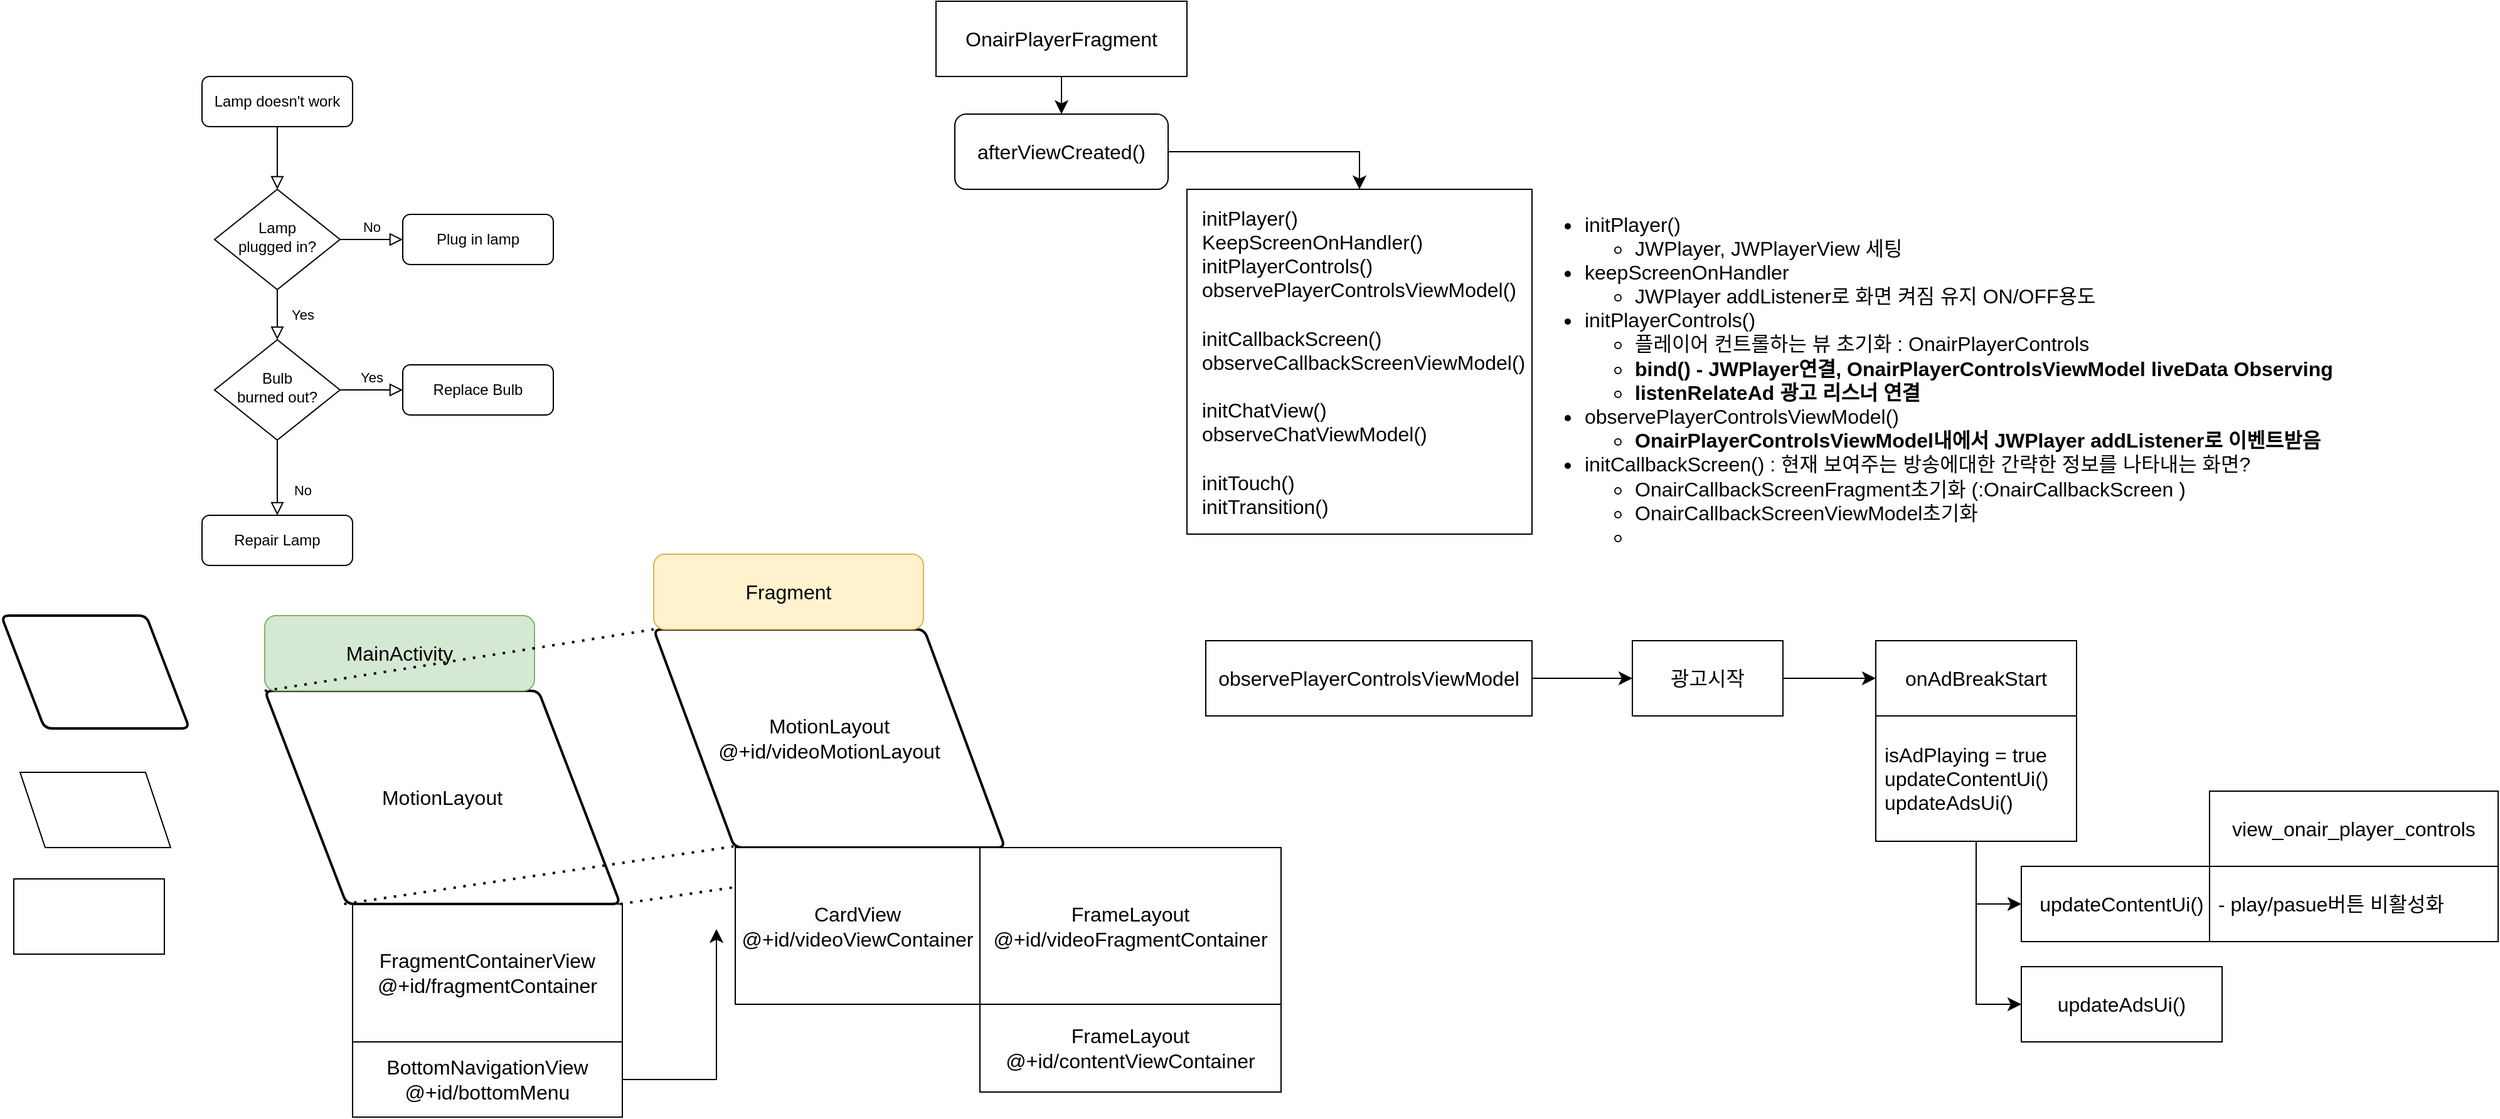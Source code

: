 <mxfile version="21.5.0" type="github">
  <diagram id="C5RBs43oDa-KdzZeNtuy" name="Page-1">
    <mxGraphModel dx="1874" dy="721" grid="1" gridSize="10" guides="1" tooltips="1" connect="1" arrows="1" fold="1" page="1" pageScale="1" pageWidth="827" pageHeight="1169" math="0" shadow="0">
      <root>
        <mxCell id="WIyWlLk6GJQsqaUBKTNV-0" />
        <mxCell id="WIyWlLk6GJQsqaUBKTNV-1" parent="WIyWlLk6GJQsqaUBKTNV-0" />
        <mxCell id="WIyWlLk6GJQsqaUBKTNV-2" value="" style="rounded=0;html=1;jettySize=auto;orthogonalLoop=1;fontSize=11;endArrow=block;endFill=0;endSize=8;strokeWidth=1;shadow=0;labelBackgroundColor=none;edgeStyle=orthogonalEdgeStyle;" parent="WIyWlLk6GJQsqaUBKTNV-1" source="WIyWlLk6GJQsqaUBKTNV-3" target="WIyWlLk6GJQsqaUBKTNV-6" edge="1">
          <mxGeometry relative="1" as="geometry" />
        </mxCell>
        <mxCell id="WIyWlLk6GJQsqaUBKTNV-3" value="Lamp doesn&#39;t work" style="rounded=1;whiteSpace=wrap;html=1;fontSize=12;glass=0;strokeWidth=1;shadow=0;" parent="WIyWlLk6GJQsqaUBKTNV-1" vertex="1">
          <mxGeometry x="160" y="80" width="120" height="40" as="geometry" />
        </mxCell>
        <mxCell id="WIyWlLk6GJQsqaUBKTNV-4" value="Yes" style="rounded=0;html=1;jettySize=auto;orthogonalLoop=1;fontSize=11;endArrow=block;endFill=0;endSize=8;strokeWidth=1;shadow=0;labelBackgroundColor=none;edgeStyle=orthogonalEdgeStyle;" parent="WIyWlLk6GJQsqaUBKTNV-1" source="WIyWlLk6GJQsqaUBKTNV-6" target="WIyWlLk6GJQsqaUBKTNV-10" edge="1">
          <mxGeometry y="20" relative="1" as="geometry">
            <mxPoint as="offset" />
          </mxGeometry>
        </mxCell>
        <mxCell id="WIyWlLk6GJQsqaUBKTNV-5" value="No" style="edgeStyle=orthogonalEdgeStyle;rounded=0;html=1;jettySize=auto;orthogonalLoop=1;fontSize=11;endArrow=block;endFill=0;endSize=8;strokeWidth=1;shadow=0;labelBackgroundColor=none;" parent="WIyWlLk6GJQsqaUBKTNV-1" source="WIyWlLk6GJQsqaUBKTNV-6" target="WIyWlLk6GJQsqaUBKTNV-7" edge="1">
          <mxGeometry y="10" relative="1" as="geometry">
            <mxPoint as="offset" />
          </mxGeometry>
        </mxCell>
        <mxCell id="WIyWlLk6GJQsqaUBKTNV-6" value="Lamp&lt;br&gt;plugged in?" style="rhombus;whiteSpace=wrap;html=1;shadow=0;fontFamily=Helvetica;fontSize=12;align=center;strokeWidth=1;spacing=6;spacingTop=-4;" parent="WIyWlLk6GJQsqaUBKTNV-1" vertex="1">
          <mxGeometry x="170" y="170" width="100" height="80" as="geometry" />
        </mxCell>
        <mxCell id="WIyWlLk6GJQsqaUBKTNV-7" value="Plug in lamp" style="rounded=1;whiteSpace=wrap;html=1;fontSize=12;glass=0;strokeWidth=1;shadow=0;" parent="WIyWlLk6GJQsqaUBKTNV-1" vertex="1">
          <mxGeometry x="320" y="190" width="120" height="40" as="geometry" />
        </mxCell>
        <mxCell id="WIyWlLk6GJQsqaUBKTNV-8" value="No" style="rounded=0;html=1;jettySize=auto;orthogonalLoop=1;fontSize=11;endArrow=block;endFill=0;endSize=8;strokeWidth=1;shadow=0;labelBackgroundColor=none;edgeStyle=orthogonalEdgeStyle;" parent="WIyWlLk6GJQsqaUBKTNV-1" source="WIyWlLk6GJQsqaUBKTNV-10" target="WIyWlLk6GJQsqaUBKTNV-11" edge="1">
          <mxGeometry x="0.333" y="20" relative="1" as="geometry">
            <mxPoint as="offset" />
          </mxGeometry>
        </mxCell>
        <mxCell id="WIyWlLk6GJQsqaUBKTNV-9" value="Yes" style="edgeStyle=orthogonalEdgeStyle;rounded=0;html=1;jettySize=auto;orthogonalLoop=1;fontSize=11;endArrow=block;endFill=0;endSize=8;strokeWidth=1;shadow=0;labelBackgroundColor=none;" parent="WIyWlLk6GJQsqaUBKTNV-1" source="WIyWlLk6GJQsqaUBKTNV-10" target="WIyWlLk6GJQsqaUBKTNV-12" edge="1">
          <mxGeometry y="10" relative="1" as="geometry">
            <mxPoint as="offset" />
          </mxGeometry>
        </mxCell>
        <mxCell id="WIyWlLk6GJQsqaUBKTNV-10" value="Bulb&lt;br&gt;burned out?" style="rhombus;whiteSpace=wrap;html=1;shadow=0;fontFamily=Helvetica;fontSize=12;align=center;strokeWidth=1;spacing=6;spacingTop=-4;" parent="WIyWlLk6GJQsqaUBKTNV-1" vertex="1">
          <mxGeometry x="170" y="290" width="100" height="80" as="geometry" />
        </mxCell>
        <mxCell id="WIyWlLk6GJQsqaUBKTNV-11" value="Repair Lamp" style="rounded=1;whiteSpace=wrap;html=1;fontSize=12;glass=0;strokeWidth=1;shadow=0;" parent="WIyWlLk6GJQsqaUBKTNV-1" vertex="1">
          <mxGeometry x="160" y="430" width="120" height="40" as="geometry" />
        </mxCell>
        <mxCell id="WIyWlLk6GJQsqaUBKTNV-12" value="Replace Bulb" style="rounded=1;whiteSpace=wrap;html=1;fontSize=12;glass=0;strokeWidth=1;shadow=0;" parent="WIyWlLk6GJQsqaUBKTNV-1" vertex="1">
          <mxGeometry x="320" y="310" width="120" height="40" as="geometry" />
        </mxCell>
        <mxCell id="75Bb0L2DGQU1pPLaMlBI-1" value="" style="shape=parallelogram;html=1;strokeWidth=2;perimeter=parallelogramPerimeter;whiteSpace=wrap;rounded=1;arcSize=12;size=0.23;fontSize=16;flipH=1;" vertex="1" parent="WIyWlLk6GJQsqaUBKTNV-1">
          <mxGeometry y="510" width="150" height="90" as="geometry" />
        </mxCell>
        <mxCell id="75Bb0L2DGQU1pPLaMlBI-10" value="" style="shape=parallelogram;perimeter=parallelogramPerimeter;whiteSpace=wrap;html=1;fixedSize=1;fontSize=16;flipH=1;" vertex="1" parent="WIyWlLk6GJQsqaUBKTNV-1">
          <mxGeometry x="15" y="635" width="120" height="60" as="geometry" />
        </mxCell>
        <mxCell id="75Bb0L2DGQU1pPLaMlBI-13" value="" style="rounded=0;whiteSpace=wrap;html=1;fontSize=16;" vertex="1" parent="WIyWlLk6GJQsqaUBKTNV-1">
          <mxGeometry x="10" y="720" width="120" height="60" as="geometry" />
        </mxCell>
        <mxCell id="75Bb0L2DGQU1pPLaMlBI-15" value="" style="group" vertex="1" connectable="0" parent="WIyWlLk6GJQsqaUBKTNV-1">
          <mxGeometry x="210" y="510" width="285" height="400" as="geometry" />
        </mxCell>
        <mxCell id="75Bb0L2DGQU1pPLaMlBI-12" value="&lt;span style=&quot;color: rgb(0, 0, 0); font-family: Helvetica; font-size: 16px; font-style: normal; font-variant-ligatures: normal; font-variant-caps: normal; font-weight: 400; letter-spacing: normal; orphans: 2; text-align: center; text-indent: 0px; text-transform: none; widows: 2; word-spacing: 0px; -webkit-text-stroke-width: 0px; background-color: rgb(251, 251, 251); text-decoration-thickness: initial; text-decoration-style: initial; text-decoration-color: initial; float: none; display: inline !important;&quot;&gt;FragmentContainerView&lt;br style=&quot;border-color: var(--border-color);&quot;&gt;&lt;span style=&quot;border-color: var(--border-color);&quot;&gt;@+id/fragmentContainer&lt;/span&gt;&lt;br&gt;&lt;/span&gt;" style="rounded=0;whiteSpace=wrap;html=1;fontSize=16;" vertex="1" parent="75Bb0L2DGQU1pPLaMlBI-15">
          <mxGeometry x="70" y="230" width="215" height="110" as="geometry" />
        </mxCell>
        <mxCell id="75Bb0L2DGQU1pPLaMlBI-14" value="BottomNavigationView&lt;br style=&quot;border-color: var(--border-color);&quot;&gt;&lt;span style=&quot;border-color: var(--border-color);&quot;&gt;@+id/bottomMenu&lt;/span&gt;" style="rounded=0;whiteSpace=wrap;html=1;fontSize=16;" vertex="1" parent="75Bb0L2DGQU1pPLaMlBI-15">
          <mxGeometry x="70" y="340" width="215" height="60" as="geometry" />
        </mxCell>
        <mxCell id="75Bb0L2DGQU1pPLaMlBI-2" value="MotionLayout" style="shape=parallelogram;html=1;strokeWidth=2;perimeter=parallelogramPerimeter;whiteSpace=wrap;rounded=1;arcSize=12;size=0.23;fontSize=16;flipH=1;" vertex="1" parent="75Bb0L2DGQU1pPLaMlBI-15">
          <mxGeometry y="60" width="283.33" height="170" as="geometry" />
        </mxCell>
        <mxCell id="75Bb0L2DGQU1pPLaMlBI-5" value="MainActivity" style="rounded=1;whiteSpace=wrap;html=1;fontSize=16;fillColor=#d5e8d4;strokeColor=#82b366;" vertex="1" parent="75Bb0L2DGQU1pPLaMlBI-15">
          <mxGeometry width="215" height="60" as="geometry" />
        </mxCell>
        <mxCell id="75Bb0L2DGQU1pPLaMlBI-18" value="" style="endArrow=none;dashed=1;html=1;dashPattern=1 3;strokeWidth=2;rounded=0;fontSize=12;startSize=8;endSize=8;curved=1;entryX=0;entryY=0;entryDx=0;entryDy=0;" edge="1" parent="75Bb0L2DGQU1pPLaMlBI-15" target="75Bb0L2DGQU1pPLaMlBI-17">
          <mxGeometry width="50" height="50" relative="1" as="geometry">
            <mxPoint y="60" as="sourcePoint" />
            <mxPoint x="50" y="10" as="targetPoint" />
          </mxGeometry>
        </mxCell>
        <mxCell id="75Bb0L2DGQU1pPLaMlBI-19" value="" style="endArrow=none;dashed=1;html=1;dashPattern=1 3;strokeWidth=2;rounded=0;fontSize=12;startSize=8;endSize=8;curved=1;entryX=0.773;entryY=0.995;entryDx=0;entryDy=0;entryPerimeter=0;" edge="1" parent="75Bb0L2DGQU1pPLaMlBI-15" target="75Bb0L2DGQU1pPLaMlBI-17">
          <mxGeometry width="50" height="50" relative="1" as="geometry">
            <mxPoint x="63.33" y="230" as="sourcePoint" />
            <mxPoint x="283.33" y="200" as="targetPoint" />
          </mxGeometry>
        </mxCell>
        <mxCell id="75Bb0L2DGQU1pPLaMlBI-16" value="" style="edgeStyle=elbowEdgeStyle;elbow=vertical;endArrow=classic;html=1;curved=0;rounded=0;endSize=8;startSize=8;fontSize=12;exitX=1;exitY=0.5;exitDx=0;exitDy=0;" edge="1" parent="WIyWlLk6GJQsqaUBKTNV-1" source="75Bb0L2DGQU1pPLaMlBI-14">
          <mxGeometry width="50" height="50" relative="1" as="geometry">
            <mxPoint x="540" y="850" as="sourcePoint" />
            <mxPoint x="570" y="760" as="targetPoint" />
            <Array as="points">
              <mxPoint x="570" y="880" />
            </Array>
          </mxGeometry>
        </mxCell>
        <mxCell id="75Bb0L2DGQU1pPLaMlBI-17" value="MotionLayout&lt;br&gt;@+id/videoMotionLayout" style="shape=parallelogram;html=1;strokeWidth=2;perimeter=parallelogramPerimeter;whiteSpace=wrap;rounded=1;arcSize=12;size=0.23;fontSize=16;flipH=1;" vertex="1" parent="WIyWlLk6GJQsqaUBKTNV-1">
          <mxGeometry x="520" y="521" width="280" height="174" as="geometry" />
        </mxCell>
        <mxCell id="75Bb0L2DGQU1pPLaMlBI-20" value="" style="endArrow=none;dashed=1;html=1;dashPattern=1 3;strokeWidth=2;rounded=0;fontSize=12;startSize=8;endSize=8;curved=1;entryX=1;entryY=1;entryDx=0;entryDy=0;exitX=1;exitY=1;exitDx=0;exitDy=0;" edge="1" parent="WIyWlLk6GJQsqaUBKTNV-1" source="75Bb0L2DGQU1pPLaMlBI-2" target="75Bb0L2DGQU1pPLaMlBI-17">
          <mxGeometry width="50" height="50" relative="1" as="geometry">
            <mxPoint x="500" y="740" as="sourcePoint" />
            <mxPoint x="720" y="710" as="targetPoint" />
          </mxGeometry>
        </mxCell>
        <mxCell id="75Bb0L2DGQU1pPLaMlBI-21" value="Fragment" style="rounded=1;whiteSpace=wrap;html=1;fontSize=16;fillColor=#fff2cc;strokeColor=#d6b656;" vertex="1" parent="WIyWlLk6GJQsqaUBKTNV-1">
          <mxGeometry x="520" y="461" width="215" height="60" as="geometry" />
        </mxCell>
        <mxCell id="75Bb0L2DGQU1pPLaMlBI-22" value="&lt;span style=&quot;color: rgb(0, 0, 0); font-family: Helvetica; font-size: 16px; font-style: normal; font-variant-ligatures: normal; font-variant-caps: normal; font-weight: 400; letter-spacing: normal; orphans: 2; text-align: center; text-indent: 0px; text-transform: none; widows: 2; word-spacing: 0px; -webkit-text-stroke-width: 0px; background-color: rgb(251, 251, 251); text-decoration-thickness: initial; text-decoration-style: initial; text-decoration-color: initial; float: none; display: inline !important;&quot;&gt;CardView&lt;br&gt;@+id/videoViewContainer&lt;br&gt;&lt;/span&gt;" style="rounded=0;whiteSpace=wrap;html=1;fontSize=16;" vertex="1" parent="WIyWlLk6GJQsqaUBKTNV-1">
          <mxGeometry x="585" y="695" width="195" height="125" as="geometry" />
        </mxCell>
        <mxCell id="75Bb0L2DGQU1pPLaMlBI-23" value="FrameLayout&lt;br&gt;@+id/videoFragmentContainer" style="rounded=0;whiteSpace=wrap;html=1;fontSize=16;" vertex="1" parent="WIyWlLk6GJQsqaUBKTNV-1">
          <mxGeometry x="780" y="695" width="240" height="125" as="geometry" />
        </mxCell>
        <mxCell id="75Bb0L2DGQU1pPLaMlBI-24" value="FrameLayout&lt;br&gt;@+id/contentViewContainer" style="rounded=0;whiteSpace=wrap;html=1;fontSize=16;" vertex="1" parent="WIyWlLk6GJQsqaUBKTNV-1">
          <mxGeometry x="780" y="820" width="240" height="70" as="geometry" />
        </mxCell>
        <mxCell id="75Bb0L2DGQU1pPLaMlBI-25" value="afterViewCreated()" style="rounded=1;whiteSpace=wrap;html=1;fontSize=16;" vertex="1" parent="WIyWlLk6GJQsqaUBKTNV-1">
          <mxGeometry x="760" y="110" width="170" height="60" as="geometry" />
        </mxCell>
        <mxCell id="75Bb0L2DGQU1pPLaMlBI-27" value="" style="edgeStyle=none;curved=1;rounded=0;orthogonalLoop=1;jettySize=auto;html=1;fontSize=12;startSize=8;endSize=8;" edge="1" parent="WIyWlLk6GJQsqaUBKTNV-1" source="75Bb0L2DGQU1pPLaMlBI-26" target="75Bb0L2DGQU1pPLaMlBI-25">
          <mxGeometry relative="1" as="geometry" />
        </mxCell>
        <mxCell id="75Bb0L2DGQU1pPLaMlBI-26" value="OnairPlayerFragment" style="rounded=0;whiteSpace=wrap;html=1;fontSize=16;" vertex="1" parent="WIyWlLk6GJQsqaUBKTNV-1">
          <mxGeometry x="745" y="20" width="200" height="60" as="geometry" />
        </mxCell>
        <mxCell id="75Bb0L2DGQU1pPLaMlBI-28" value="initPlayer()&lt;br&gt;KeepScreenOnHandler()&lt;br&gt;initPlayerControls()&lt;br&gt;observePlayerControlsViewModel()&lt;br&gt;&lt;br&gt;initCallbackScreen()&lt;br&gt;observeCallbackScreenViewModel()&lt;br&gt;&lt;br&gt;initChatView()&lt;br&gt;observeChatViewModel()&lt;br&gt;&lt;br&gt;initTouch()&lt;br&gt;initTransition()" style="whiteSpace=wrap;html=1;aspect=fixed;fontSize=16;align=left;spacingLeft=10;" vertex="1" parent="WIyWlLk6GJQsqaUBKTNV-1">
          <mxGeometry x="945" y="170" width="275" height="275" as="geometry" />
        </mxCell>
        <mxCell id="75Bb0L2DGQU1pPLaMlBI-31" value="" style="edgeStyle=segmentEdgeStyle;endArrow=classic;html=1;curved=0;rounded=0;endSize=8;startSize=8;fontSize=12;entryX=0.5;entryY=0;entryDx=0;entryDy=0;exitX=1;exitY=0.5;exitDx=0;exitDy=0;" edge="1" parent="WIyWlLk6GJQsqaUBKTNV-1" source="75Bb0L2DGQU1pPLaMlBI-25" target="75Bb0L2DGQU1pPLaMlBI-28">
          <mxGeometry width="50" height="50" relative="1" as="geometry">
            <mxPoint x="930" y="130" as="sourcePoint" />
            <mxPoint x="980" y="80" as="targetPoint" />
          </mxGeometry>
        </mxCell>
        <mxCell id="75Bb0L2DGQU1pPLaMlBI-57" value="&lt;ul&gt;&lt;li&gt;initPlayer()&amp;nbsp;&lt;/li&gt;&lt;ul&gt;&lt;li&gt;JWPlayer, JWPlayerView 세팅&lt;/li&gt;&lt;/ul&gt;&lt;li&gt;keepScreenOnHandler&lt;/li&gt;&lt;ul&gt;&lt;li&gt;JWPlayer addListener로 화면 켜짐 유지 ON/OFF용도&lt;/li&gt;&lt;/ul&gt;&lt;li&gt;initPlayerControls()&lt;/li&gt;&lt;ul&gt;&lt;li&gt;플레이어 컨트롤하는 뷰 초기화 : OnairPlayerControls&lt;/li&gt;&lt;li&gt;&lt;b&gt;bind() - JWPlayer연결, OnairPlayerControlsViewModel liveData Observing&lt;/b&gt;&lt;/li&gt;&lt;li&gt;&lt;b&gt;listenRelateAd 광고 리스너 연결&lt;/b&gt;&lt;/li&gt;&lt;/ul&gt;&lt;li&gt;observePlayerControlsViewModel()&lt;/li&gt;&lt;ul&gt;&lt;li&gt;&lt;b&gt;OnairPlayerControlsViewModel내에서 JWPlayer addListener로 이벤트받음&lt;/b&gt;&lt;/li&gt;&lt;/ul&gt;&lt;li&gt;initCallbackScreen() : 현재 보여주는 방송에대한 간략한 정보를 나타내는 화면?&lt;/li&gt;&lt;ul&gt;&lt;li&gt;OnairCallbackScreenFragment초기화 (:OnairCallbackScreen )&lt;/li&gt;&lt;li&gt;OnairCallbackScreenViewModel초기화&lt;/li&gt;&lt;li&gt;&lt;br&gt;&lt;/li&gt;&lt;/ul&gt;&lt;/ul&gt;" style="text;strokeColor=none;fillColor=none;html=1;whiteSpace=wrap;verticalAlign=middle;overflow=hidden;fontSize=16;" vertex="1" parent="WIyWlLk6GJQsqaUBKTNV-1">
          <mxGeometry x="1220" y="170" width="660" height="300" as="geometry" />
        </mxCell>
        <mxCell id="75Bb0L2DGQU1pPLaMlBI-60" value="" style="edgeStyle=none;curved=1;rounded=0;orthogonalLoop=1;jettySize=auto;html=1;fontSize=12;startSize=8;endSize=8;" edge="1" parent="WIyWlLk6GJQsqaUBKTNV-1" source="75Bb0L2DGQU1pPLaMlBI-58" target="75Bb0L2DGQU1pPLaMlBI-59">
          <mxGeometry relative="1" as="geometry" />
        </mxCell>
        <mxCell id="75Bb0L2DGQU1pPLaMlBI-58" value="광고시작" style="whiteSpace=wrap;html=1;fontSize=16;" vertex="1" parent="WIyWlLk6GJQsqaUBKTNV-1">
          <mxGeometry x="1300" y="530" width="120" height="60" as="geometry" />
        </mxCell>
        <mxCell id="75Bb0L2DGQU1pPLaMlBI-59" value="onAdBreakStart" style="whiteSpace=wrap;html=1;fontSize=16;" vertex="1" parent="WIyWlLk6GJQsqaUBKTNV-1">
          <mxGeometry x="1494" y="530" width="160" height="60" as="geometry" />
        </mxCell>
        <mxCell id="75Bb0L2DGQU1pPLaMlBI-61" value="isAdPlaying = true&lt;br&gt;updateContentUi()&lt;br&gt;updateAdsUi()" style="whiteSpace=wrap;html=1;fontSize=16;align=left;spacingLeft=5;" vertex="1" parent="WIyWlLk6GJQsqaUBKTNV-1">
          <mxGeometry x="1494" y="590" width="160" height="100" as="geometry" />
        </mxCell>
        <mxCell id="75Bb0L2DGQU1pPLaMlBI-63" value="" style="edgeStyle=none;curved=1;rounded=0;orthogonalLoop=1;jettySize=auto;html=1;fontSize=12;startSize=8;endSize=8;" edge="1" parent="WIyWlLk6GJQsqaUBKTNV-1" source="75Bb0L2DGQU1pPLaMlBI-62" target="75Bb0L2DGQU1pPLaMlBI-58">
          <mxGeometry relative="1" as="geometry" />
        </mxCell>
        <mxCell id="75Bb0L2DGQU1pPLaMlBI-62" value="observePlayerControlsViewModel" style="whiteSpace=wrap;html=1;fontSize=16;" vertex="1" parent="WIyWlLk6GJQsqaUBKTNV-1">
          <mxGeometry x="960" y="530" width="260" height="60" as="geometry" />
        </mxCell>
        <mxCell id="75Bb0L2DGQU1pPLaMlBI-64" value="" style="edgeStyle=segmentEdgeStyle;endArrow=classic;html=1;curved=0;rounded=0;endSize=8;startSize=8;fontSize=12;exitX=0.5;exitY=1;exitDx=0;exitDy=0;" edge="1" parent="WIyWlLk6GJQsqaUBKTNV-1" source="75Bb0L2DGQU1pPLaMlBI-61">
          <mxGeometry width="50" height="50" relative="1" as="geometry">
            <mxPoint x="1560" y="745" as="sourcePoint" />
            <mxPoint x="1610" y="740" as="targetPoint" />
            <Array as="points">
              <mxPoint x="1574" y="740" />
              <mxPoint x="1610" y="740" />
            </Array>
          </mxGeometry>
        </mxCell>
        <mxCell id="75Bb0L2DGQU1pPLaMlBI-65" value="updateContentUi()" style="whiteSpace=wrap;html=1;fontSize=16;" vertex="1" parent="WIyWlLk6GJQsqaUBKTNV-1">
          <mxGeometry x="1610" y="710" width="160" height="60" as="geometry" />
        </mxCell>
        <mxCell id="75Bb0L2DGQU1pPLaMlBI-68" value="" style="group" vertex="1" connectable="0" parent="WIyWlLk6GJQsqaUBKTNV-1">
          <mxGeometry x="1760" y="650" width="230" height="210" as="geometry" />
        </mxCell>
        <mxCell id="75Bb0L2DGQU1pPLaMlBI-66" value="- play/pasue버튼 비활성화" style="whiteSpace=wrap;html=1;fontSize=16;align=left;spacingLeft=5;" vertex="1" parent="75Bb0L2DGQU1pPLaMlBI-68">
          <mxGeometry y="60" width="230" height="60" as="geometry" />
        </mxCell>
        <mxCell id="75Bb0L2DGQU1pPLaMlBI-67" value="view_onair_player_controls" style="whiteSpace=wrap;html=1;fontSize=16;" vertex="1" parent="75Bb0L2DGQU1pPLaMlBI-68">
          <mxGeometry width="230.0" height="60" as="geometry" />
        </mxCell>
        <mxCell id="75Bb0L2DGQU1pPLaMlBI-69" value="" style="edgeStyle=segmentEdgeStyle;endArrow=classic;html=1;curved=0;rounded=0;endSize=8;startSize=8;fontSize=12;exitX=0.5;exitY=1;exitDx=0;exitDy=0;entryX=0;entryY=0.5;entryDx=0;entryDy=0;" edge="1" parent="WIyWlLk6GJQsqaUBKTNV-1" target="75Bb0L2DGQU1pPLaMlBI-70">
          <mxGeometry width="50" height="50" relative="1" as="geometry">
            <mxPoint x="1574" y="740" as="sourcePoint" />
            <mxPoint x="1610" y="790" as="targetPoint" />
            <Array as="points">
              <mxPoint x="1574" y="820" />
            </Array>
          </mxGeometry>
        </mxCell>
        <mxCell id="75Bb0L2DGQU1pPLaMlBI-70" value="updateAdsUi()" style="whiteSpace=wrap;html=1;fontSize=16;" vertex="1" parent="WIyWlLk6GJQsqaUBKTNV-1">
          <mxGeometry x="1610" y="790" width="160" height="60" as="geometry" />
        </mxCell>
      </root>
    </mxGraphModel>
  </diagram>
</mxfile>
